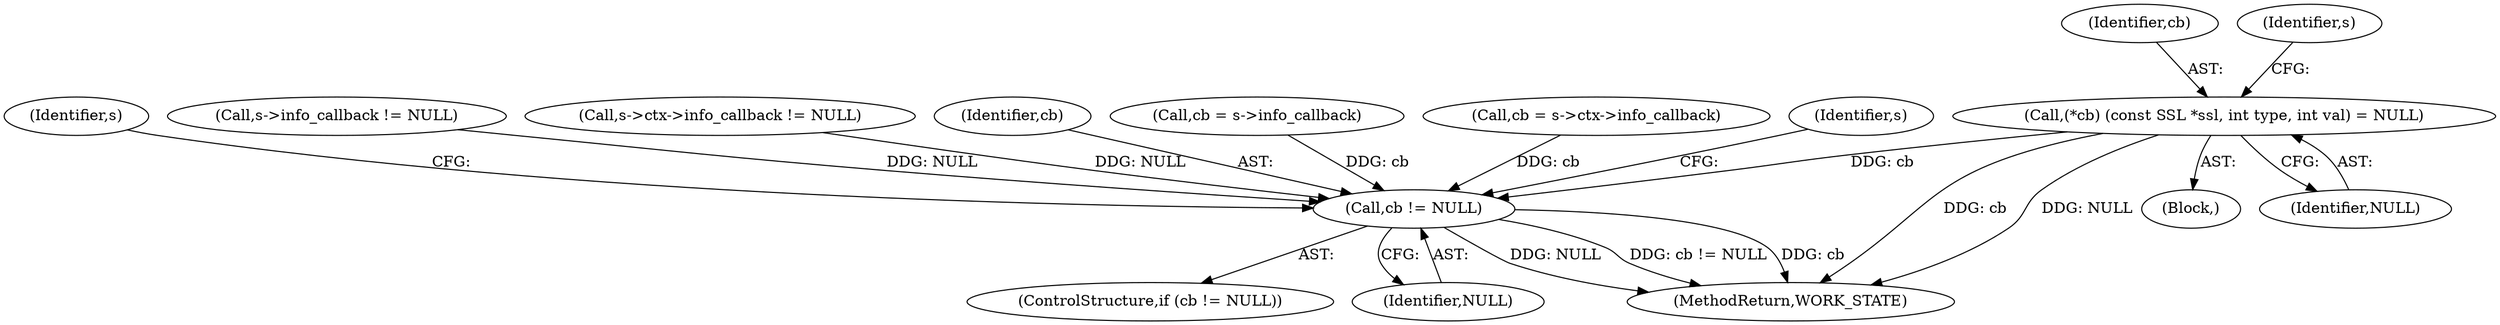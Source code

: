 digraph "0_openssl_f5c7f5dfbaf0d2f7d946d0fe86f08e6bcb36ed0d_2@pointer" {
"1000109" [label="(Call,(*cb) (const SSL *ssl, int type, int val) = NULL)"];
"1000255" [label="(Call,cb != NULL)"];
"1000289" [label="(MethodReturn,WORK_STATE)"];
"1000110" [label="(Identifier,cb)"];
"1000264" [label="(Identifier,s)"];
"1000228" [label="(Call,s->info_callback != NULL)"];
"1000240" [label="(Call,s->ctx->info_callback != NULL)"];
"1000109" [label="(Call,(*cb) (const SSL *ssl, int type, int val) = NULL)"];
"1000115" [label="(Identifier,s)"];
"1000107" [label="(Block,)"];
"1000255" [label="(Call,cb != NULL)"];
"1000254" [label="(ControlStructure,if (cb != NULL))"];
"1000257" [label="(Identifier,NULL)"];
"1000256" [label="(Identifier,cb)"];
"1000233" [label="(Call,cb = s->info_callback)"];
"1000111" [label="(Identifier,NULL)"];
"1000247" [label="(Call,cb = s->ctx->info_callback)"];
"1000259" [label="(Identifier,s)"];
"1000109" -> "1000107"  [label="AST: "];
"1000109" -> "1000111"  [label="CFG: "];
"1000110" -> "1000109"  [label="AST: "];
"1000111" -> "1000109"  [label="AST: "];
"1000115" -> "1000109"  [label="CFG: "];
"1000109" -> "1000289"  [label="DDG: cb"];
"1000109" -> "1000289"  [label="DDG: NULL"];
"1000109" -> "1000255"  [label="DDG: cb"];
"1000255" -> "1000254"  [label="AST: "];
"1000255" -> "1000257"  [label="CFG: "];
"1000256" -> "1000255"  [label="AST: "];
"1000257" -> "1000255"  [label="AST: "];
"1000259" -> "1000255"  [label="CFG: "];
"1000264" -> "1000255"  [label="CFG: "];
"1000255" -> "1000289"  [label="DDG: cb != NULL"];
"1000255" -> "1000289"  [label="DDG: cb"];
"1000255" -> "1000289"  [label="DDG: NULL"];
"1000247" -> "1000255"  [label="DDG: cb"];
"1000233" -> "1000255"  [label="DDG: cb"];
"1000228" -> "1000255"  [label="DDG: NULL"];
"1000240" -> "1000255"  [label="DDG: NULL"];
}

